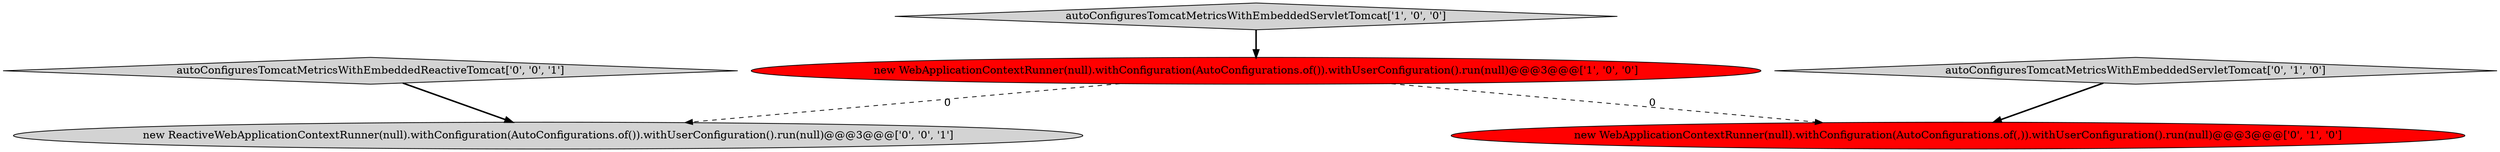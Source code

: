 digraph {
5 [style = filled, label = "new ReactiveWebApplicationContextRunner(null).withConfiguration(AutoConfigurations.of()).withUserConfiguration().run(null)@@@3@@@['0', '0', '1']", fillcolor = lightgray, shape = ellipse image = "AAA0AAABBB3BBB"];
4 [style = filled, label = "autoConfiguresTomcatMetricsWithEmbeddedReactiveTomcat['0', '0', '1']", fillcolor = lightgray, shape = diamond image = "AAA0AAABBB3BBB"];
2 [style = filled, label = "autoConfiguresTomcatMetricsWithEmbeddedServletTomcat['0', '1', '0']", fillcolor = lightgray, shape = diamond image = "AAA0AAABBB2BBB"];
1 [style = filled, label = "autoConfiguresTomcatMetricsWithEmbeddedServletTomcat['1', '0', '0']", fillcolor = lightgray, shape = diamond image = "AAA0AAABBB1BBB"];
0 [style = filled, label = "new WebApplicationContextRunner(null).withConfiguration(AutoConfigurations.of()).withUserConfiguration().run(null)@@@3@@@['1', '0', '0']", fillcolor = red, shape = ellipse image = "AAA1AAABBB1BBB"];
3 [style = filled, label = "new WebApplicationContextRunner(null).withConfiguration(AutoConfigurations.of(,)).withUserConfiguration().run(null)@@@3@@@['0', '1', '0']", fillcolor = red, shape = ellipse image = "AAA1AAABBB2BBB"];
0->3 [style = dashed, label="0"];
1->0 [style = bold, label=""];
0->5 [style = dashed, label="0"];
4->5 [style = bold, label=""];
2->3 [style = bold, label=""];
}
